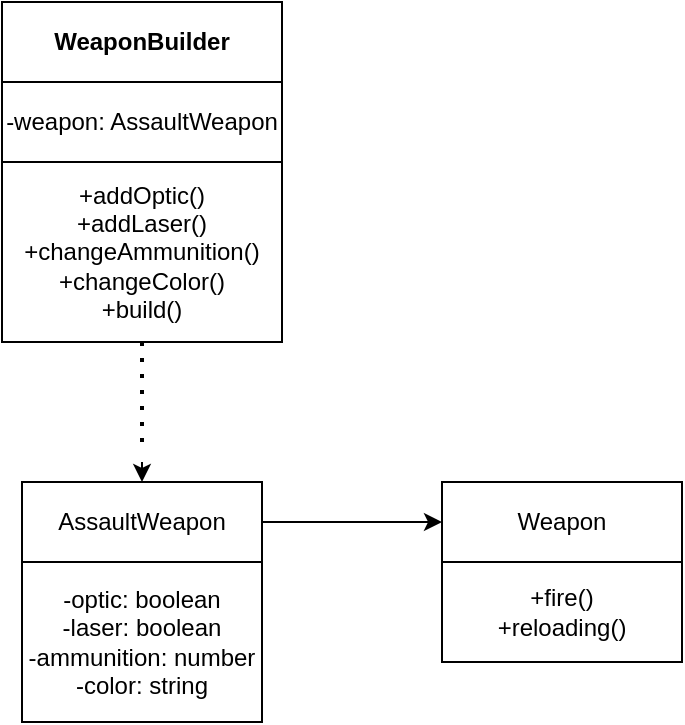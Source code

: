 <mxfile>
    <diagram id="sGyF9RormThGsXX5U5nF" name="Page-1">
        <mxGraphModel dx="785" dy="726" grid="1" gridSize="10" guides="1" tooltips="1" connect="1" arrows="1" fold="1" page="1" pageScale="1" pageWidth="827" pageHeight="1169" math="0" shadow="0">
            <root>
                <mxCell id="0"/>
                <mxCell id="1" parent="0"/>
                <mxCell id="2" value="&lt;b&gt;WeaponBuilder&lt;/b&gt;" style="rounded=0;whiteSpace=wrap;html=1;" parent="1" vertex="1">
                    <mxGeometry x="260" y="400" width="140" height="40" as="geometry"/>
                </mxCell>
                <mxCell id="3" value="-weapon: AssaultWeapon" style="rounded=0;whiteSpace=wrap;html=1;" parent="1" vertex="1">
                    <mxGeometry x="260" y="440" width="140" height="40" as="geometry"/>
                </mxCell>
                <mxCell id="4" value="+addOptic()&lt;br&gt;+addLaser()&lt;br&gt;+changeAmmunition()&lt;br&gt;+changeColor()&lt;br&gt;+build()" style="rounded=0;whiteSpace=wrap;html=1;" parent="1" vertex="1">
                    <mxGeometry x="260" y="480" width="140" height="90" as="geometry"/>
                </mxCell>
                <mxCell id="5" value="AssaultWeapon" style="rounded=0;whiteSpace=wrap;html=1;" parent="1" vertex="1">
                    <mxGeometry x="270" y="640" width="120" height="40" as="geometry"/>
                </mxCell>
                <mxCell id="6" value="-optic: boolean&lt;br&gt;-laser: boolean&lt;br&gt;-ammunition: number&lt;br&gt;-color: string" style="rounded=0;whiteSpace=wrap;html=1;" parent="1" vertex="1">
                    <mxGeometry x="270" y="680" width="120" height="80" as="geometry"/>
                </mxCell>
                <mxCell id="7" value="" style="endArrow=classic;html=1;entryX=0.5;entryY=0;entryDx=0;entryDy=0;" parent="1" target="5" edge="1">
                    <mxGeometry width="50" height="50" relative="1" as="geometry">
                        <mxPoint x="330" y="630" as="sourcePoint"/>
                        <mxPoint x="450" y="450" as="targetPoint"/>
                    </mxGeometry>
                </mxCell>
                <mxCell id="8" value="" style="endArrow=none;dashed=1;html=1;dashPattern=1 3;strokeWidth=2;exitX=0.5;exitY=1;exitDx=0;exitDy=0;" edge="1" parent="1" source="4">
                    <mxGeometry width="50" height="50" relative="1" as="geometry">
                        <mxPoint x="400" y="540" as="sourcePoint"/>
                        <mxPoint x="330" y="620" as="targetPoint"/>
                    </mxGeometry>
                </mxCell>
                <mxCell id="11" value="Weapon" style="rounded=0;whiteSpace=wrap;html=1;" vertex="1" parent="1">
                    <mxGeometry x="480" y="640" width="120" height="40" as="geometry"/>
                </mxCell>
                <mxCell id="12" value="+fire()&lt;br&gt;+reloading()" style="rounded=0;whiteSpace=wrap;html=1;" vertex="1" parent="1">
                    <mxGeometry x="480" y="680" width="120" height="50" as="geometry"/>
                </mxCell>
                <mxCell id="13" value="" style="endArrow=classic;html=1;exitX=1;exitY=0.5;exitDx=0;exitDy=0;entryX=0;entryY=0.5;entryDx=0;entryDy=0;" edge="1" parent="1" source="5" target="11">
                    <mxGeometry width="50" height="50" relative="1" as="geometry">
                        <mxPoint x="440" y="620" as="sourcePoint"/>
                        <mxPoint x="490" y="530" as="targetPoint"/>
                    </mxGeometry>
                </mxCell>
            </root>
        </mxGraphModel>
    </diagram>
</mxfile>
